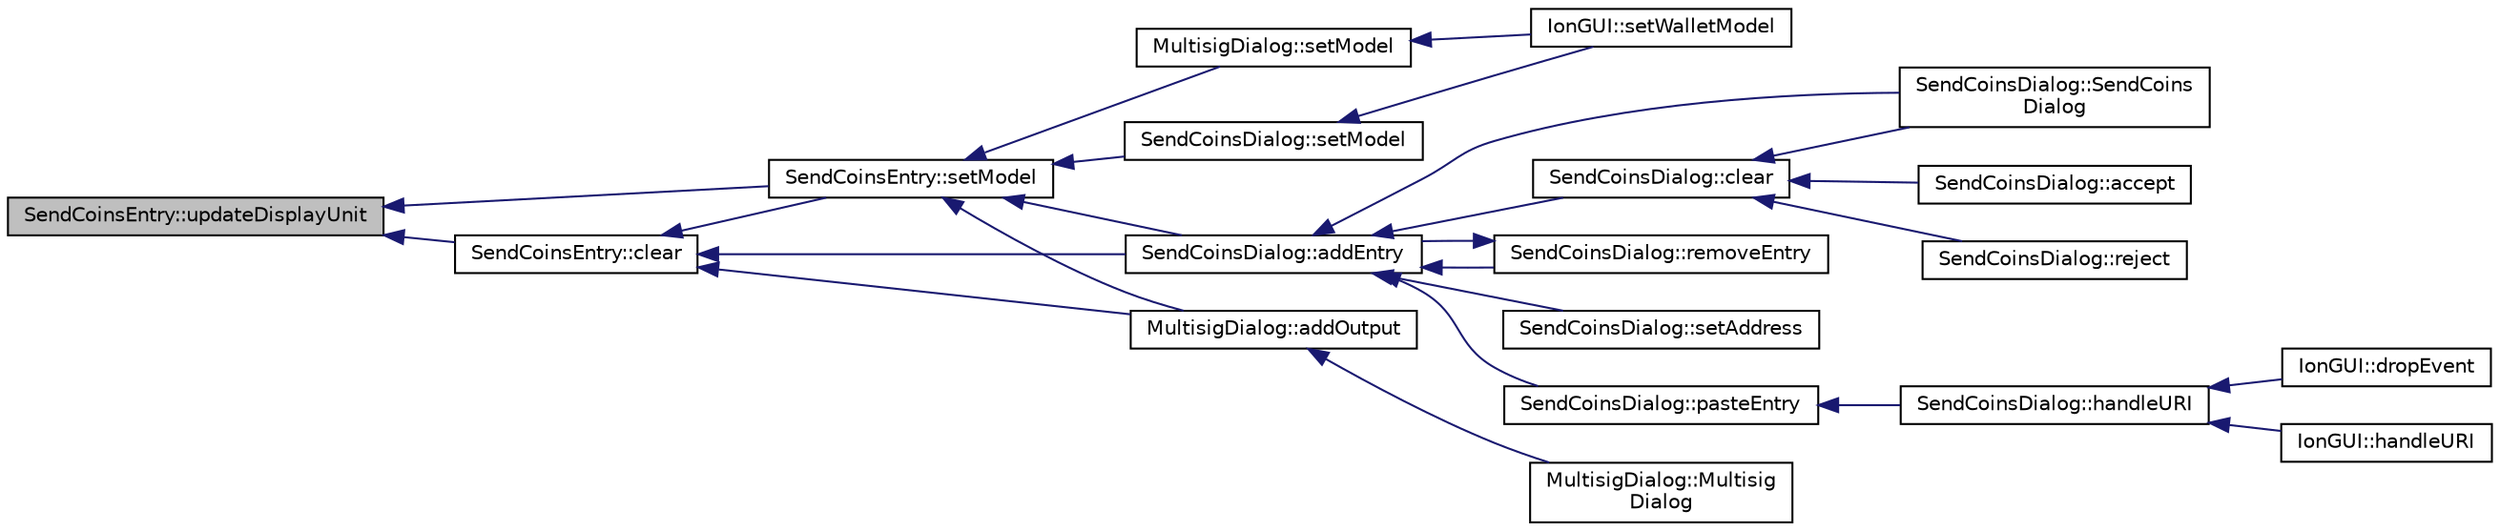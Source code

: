digraph "SendCoinsEntry::updateDisplayUnit"
{
  edge [fontname="Helvetica",fontsize="10",labelfontname="Helvetica",labelfontsize="10"];
  node [fontname="Helvetica",fontsize="10",shape=record];
  rankdir="LR";
  Node189 [label="SendCoinsEntry::updateDisplayUnit",height=0.2,width=0.4,color="black", fillcolor="grey75", style="filled", fontcolor="black"];
  Node189 -> Node190 [dir="back",color="midnightblue",fontsize="10",style="solid",fontname="Helvetica"];
  Node190 [label="SendCoinsEntry::setModel",height=0.2,width=0.4,color="black", fillcolor="white", style="filled",URL="$d0/dbc/class_send_coins_entry.html#a831f8f9a63acd77b7d66d5393e12310b"];
  Node190 -> Node191 [dir="back",color="midnightblue",fontsize="10",style="solid",fontname="Helvetica"];
  Node191 [label="MultisigDialog::setModel",height=0.2,width=0.4,color="black", fillcolor="white", style="filled",URL="$d4/df4/class_multisig_dialog.html#ae2709a2ffd629acafa4c90811402c64a"];
  Node191 -> Node192 [dir="back",color="midnightblue",fontsize="10",style="solid",fontname="Helvetica"];
  Node192 [label="IonGUI::setWalletModel",height=0.2,width=0.4,color="black", fillcolor="white", style="filled",URL="$dc/d0b/class_ion_g_u_i.html#a37f87db65498b036d387c705a749c45d",tooltip="Set the wallet model. "];
  Node190 -> Node193 [dir="back",color="midnightblue",fontsize="10",style="solid",fontname="Helvetica"];
  Node193 [label="MultisigDialog::addOutput",height=0.2,width=0.4,color="black", fillcolor="white", style="filled",URL="$d4/df4/class_multisig_dialog.html#a2fcffef63f71dc0178f4abdc3de2f850"];
  Node193 -> Node194 [dir="back",color="midnightblue",fontsize="10",style="solid",fontname="Helvetica"];
  Node194 [label="MultisigDialog::Multisig\lDialog",height=0.2,width=0.4,color="black", fillcolor="white", style="filled",URL="$d4/df4/class_multisig_dialog.html#af8ff2a9f6dc05a9468d955cb428c6474"];
  Node190 -> Node195 [dir="back",color="midnightblue",fontsize="10",style="solid",fontname="Helvetica"];
  Node195 [label="SendCoinsDialog::setModel",height=0.2,width=0.4,color="black", fillcolor="white", style="filled",URL="$d6/de6/class_send_coins_dialog.html#a73a6c1b1850a334ee652ac167713a2aa"];
  Node195 -> Node192 [dir="back",color="midnightblue",fontsize="10",style="solid",fontname="Helvetica"];
  Node190 -> Node196 [dir="back",color="midnightblue",fontsize="10",style="solid",fontname="Helvetica"];
  Node196 [label="SendCoinsDialog::addEntry",height=0.2,width=0.4,color="black", fillcolor="white", style="filled",URL="$d6/de6/class_send_coins_dialog.html#a3d680a76b967641115c6ff2fa83fb62a"];
  Node196 -> Node197 [dir="back",color="midnightblue",fontsize="10",style="solid",fontname="Helvetica"];
  Node197 [label="SendCoinsDialog::SendCoins\lDialog",height=0.2,width=0.4,color="black", fillcolor="white", style="filled",URL="$d6/de6/class_send_coins_dialog.html#a0df5bc29d1df68eda44826651afc595f"];
  Node196 -> Node198 [dir="back",color="midnightblue",fontsize="10",style="solid",fontname="Helvetica"];
  Node198 [label="SendCoinsDialog::clear",height=0.2,width=0.4,color="black", fillcolor="white", style="filled",URL="$d6/de6/class_send_coins_dialog.html#a127bddff45f49ff5e6e263efe218ae26"];
  Node198 -> Node197 [dir="back",color="midnightblue",fontsize="10",style="solid",fontname="Helvetica"];
  Node198 -> Node199 [dir="back",color="midnightblue",fontsize="10",style="solid",fontname="Helvetica"];
  Node199 [label="SendCoinsDialog::reject",height=0.2,width=0.4,color="black", fillcolor="white", style="filled",URL="$d6/de6/class_send_coins_dialog.html#a4879553d77d29f522ac92ac04580f4ad"];
  Node198 -> Node200 [dir="back",color="midnightblue",fontsize="10",style="solid",fontname="Helvetica"];
  Node200 [label="SendCoinsDialog::accept",height=0.2,width=0.4,color="black", fillcolor="white", style="filled",URL="$d6/de6/class_send_coins_dialog.html#af2185c3d29e43d37c30669f0def46060"];
  Node196 -> Node201 [dir="back",color="midnightblue",fontsize="10",style="solid",fontname="Helvetica"];
  Node201 [label="SendCoinsDialog::removeEntry",height=0.2,width=0.4,color="black", fillcolor="white", style="filled",URL="$d6/de6/class_send_coins_dialog.html#aabd82a79bd2358493f36425f1d62136b"];
  Node201 -> Node196 [dir="back",color="midnightblue",fontsize="10",style="solid",fontname="Helvetica"];
  Node196 -> Node202 [dir="back",color="midnightblue",fontsize="10",style="solid",fontname="Helvetica"];
  Node202 [label="SendCoinsDialog::setAddress",height=0.2,width=0.4,color="black", fillcolor="white", style="filled",URL="$d6/de6/class_send_coins_dialog.html#a920b2dbf121ca3cfac2adc56e96295f8"];
  Node196 -> Node203 [dir="back",color="midnightblue",fontsize="10",style="solid",fontname="Helvetica"];
  Node203 [label="SendCoinsDialog::pasteEntry",height=0.2,width=0.4,color="black", fillcolor="white", style="filled",URL="$d6/de6/class_send_coins_dialog.html#a4440d15ced5d217baaad33a17d56b409"];
  Node203 -> Node204 [dir="back",color="midnightblue",fontsize="10",style="solid",fontname="Helvetica"];
  Node204 [label="SendCoinsDialog::handleURI",height=0.2,width=0.4,color="black", fillcolor="white", style="filled",URL="$d6/de6/class_send_coins_dialog.html#a0b55c56582d3352734eb01e8a6f404c1"];
  Node204 -> Node205 [dir="back",color="midnightblue",fontsize="10",style="solid",fontname="Helvetica"];
  Node205 [label="IonGUI::dropEvent",height=0.2,width=0.4,color="black", fillcolor="white", style="filled",URL="$dc/d0b/class_ion_g_u_i.html#a42edcabd719877fa223bfc4ce1004950"];
  Node204 -> Node206 [dir="back",color="midnightblue",fontsize="10",style="solid",fontname="Helvetica"];
  Node206 [label="IonGUI::handleURI",height=0.2,width=0.4,color="black", fillcolor="white", style="filled",URL="$dc/d0b/class_ion_g_u_i.html#a96c92e010ff8af010b4053c09128a273"];
  Node189 -> Node207 [dir="back",color="midnightblue",fontsize="10",style="solid",fontname="Helvetica"];
  Node207 [label="SendCoinsEntry::clear",height=0.2,width=0.4,color="black", fillcolor="white", style="filled",URL="$d0/dbc/class_send_coins_entry.html#abff66fcd456c82144e7a2c410f5082ac"];
  Node207 -> Node193 [dir="back",color="midnightblue",fontsize="10",style="solid",fontname="Helvetica"];
  Node207 -> Node196 [dir="back",color="midnightblue",fontsize="10",style="solid",fontname="Helvetica"];
  Node207 -> Node190 [dir="back",color="midnightblue",fontsize="10",style="solid",fontname="Helvetica"];
}
